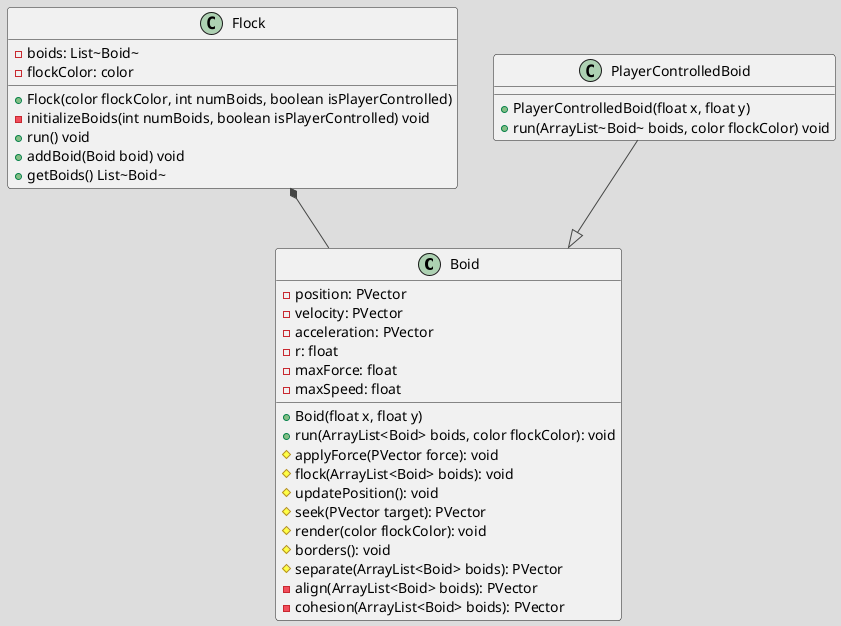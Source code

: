 @startuml Class
!theme toy
class Boid {
    - position: PVector
    - velocity: PVector
    - acceleration: PVector
    - r: float
    - maxForce: float
    - maxSpeed: float
    __
    + Boid(float x, float y)
    + run(ArrayList<Boid> boids, color flockColor): void
    # applyForce(PVector force): void
    # flock(ArrayList<Boid> boids): void
    # updatePosition(): void
    # seek(PVector target): PVector
    # render(color flockColor): void
    # borders(): void
    # separate(ArrayList<Boid> boids): PVector
    - align(ArrayList<Boid> boids): PVector
    - cohesion(ArrayList<Boid> boids): PVector
}


    class Flock {
        -boids: List~Boid~
        -flockColor: color
        +Flock(color flockColor, int numBoids, boolean isPlayerControlled)
        -initializeBoids(int numBoids, boolean isPlayerControlled) void
        +run() void
        +addBoid(Boid boid) void
        +getBoids() List~Boid~
    }

        class PlayerControlledBoid {
        +PlayerControlledBoid(float x, float y)
        +run(ArrayList~Boid~ boids, color flockColor) void
    }

    Flock *-- Boid
    PlayerControlledBoid --|> Boid
    
@enduml
